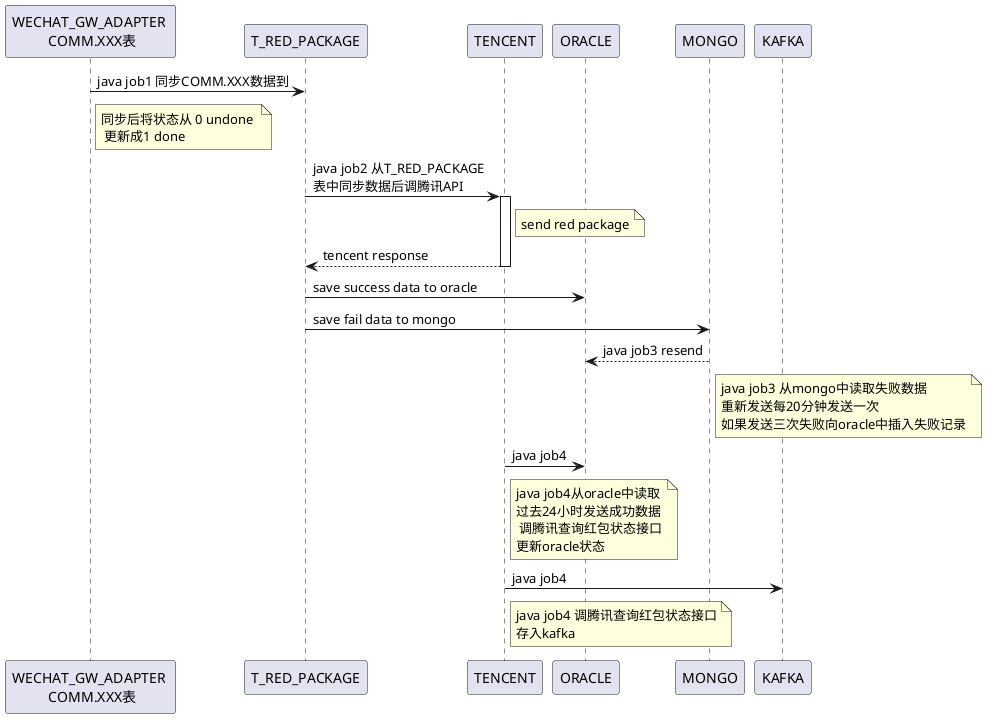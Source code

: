 @startuml
"WECHAT_GW_ADAPTER \n COMM.XXX表" as WECHAT_GW_ADAPTER -> T_RED_PACKAGE: java job1 同步COMM.XXX数据到
note right of WECHAT_GW_ADAPTER: 同步后将状态从 0 undone \n 更新成1 done

T_RED_PACKAGE -> TENCENT: java job2 从T_RED_PACKAGE \n表中同步数据后调腾讯API
note right of TENCENT: send red package
activate TENCENT
T_RED_PACKAGE <-- TENCENT: tencent response
deactivate TENCENT

T_RED_PACKAGE -> ORACLE: save success data to oracle
T_RED_PACKAGE -> MONGO: save fail data to mongo

MONGO --> ORACLE: java job3 resend
note right of MONGO: java job3 从mongo中读取失败数据\n重新发送每20分钟发送一次\n如果发送三次失败向oracle中插入失败记录

TENCENT -> ORACLE: java job4
note right of TENCENT: java job4从oracle中读取\n过去24小时发送成功数据\n 调腾讯查询红包状态接口\n更新oracle状态
TENCENT -> KAFKA: java job4
note right of TENCENT: java job4 调腾讯查询红包状态接口\n存入kafka

@enduml